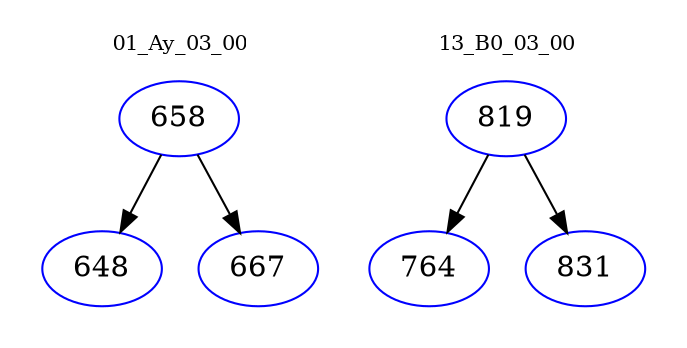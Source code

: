digraph{
subgraph cluster_0 {
color = white
label = "01_Ay_03_00";
fontsize=10;
T0_658 [label="658", color="blue"]
T0_658 -> T0_648 [color="black"]
T0_648 [label="648", color="blue"]
T0_658 -> T0_667 [color="black"]
T0_667 [label="667", color="blue"]
}
subgraph cluster_1 {
color = white
label = "13_B0_03_00";
fontsize=10;
T1_819 [label="819", color="blue"]
T1_819 -> T1_764 [color="black"]
T1_764 [label="764", color="blue"]
T1_819 -> T1_831 [color="black"]
T1_831 [label="831", color="blue"]
}
}
